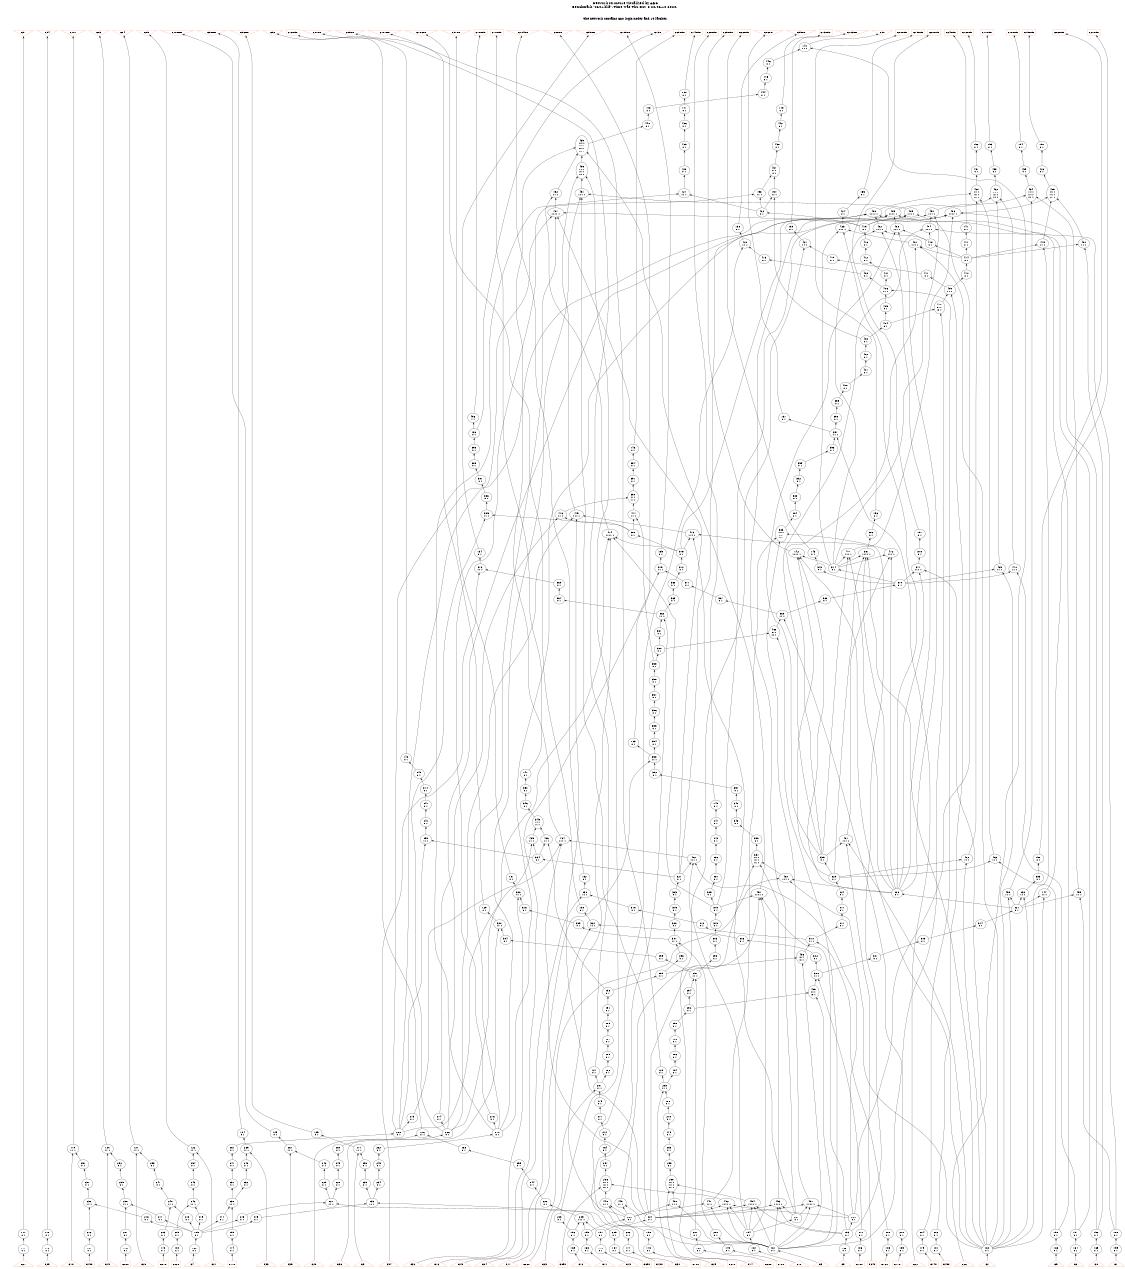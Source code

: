# Network structure generated by ABC

digraph network {
size = "7.5,10";
center = true;
edge [dir = back];

{
  node [shape = plaintext];
  edge [style = invis];
  LevelTitle1 [label=""];
  LevelTitle2 [label=""];
  Level75 [label = ""];
  Level74 [label = ""];
  Level73 [label = ""];
  Level72 [label = ""];
  Level71 [label = ""];
  Level70 [label = ""];
  Level69 [label = ""];
  Level68 [label = ""];
  Level67 [label = ""];
  Level66 [label = ""];
  Level65 [label = ""];
  Level64 [label = ""];
  Level63 [label = ""];
  Level62 [label = ""];
  Level61 [label = ""];
  Level60 [label = ""];
  Level59 [label = ""];
  Level58 [label = ""];
  Level57 [label = ""];
  Level56 [label = ""];
  Level55 [label = ""];
  Level54 [label = ""];
  Level53 [label = ""];
  Level52 [label = ""];
  Level51 [label = ""];
  Level50 [label = ""];
  Level49 [label = ""];
  Level48 [label = ""];
  Level47 [label = ""];
  Level46 [label = ""];
  Level45 [label = ""];
  Level44 [label = ""];
  Level43 [label = ""];
  Level42 [label = ""];
  Level41 [label = ""];
  Level40 [label = ""];
  Level39 [label = ""];
  Level38 [label = ""];
  Level37 [label = ""];
  Level36 [label = ""];
  Level35 [label = ""];
  Level34 [label = ""];
  Level33 [label = ""];
  Level32 [label = ""];
  Level31 [label = ""];
  Level30 [label = ""];
  Level29 [label = ""];
  Level28 [label = ""];
  Level27 [label = ""];
  Level26 [label = ""];
  Level25 [label = ""];
  Level24 [label = ""];
  Level23 [label = ""];
  Level22 [label = ""];
  Level21 [label = ""];
  Level20 [label = ""];
  Level19 [label = ""];
  Level18 [label = ""];
  Level17 [label = ""];
  Level16 [label = ""];
  Level15 [label = ""];
  Level14 [label = ""];
  Level13 [label = ""];
  Level12 [label = ""];
  Level11 [label = ""];
  Level10 [label = ""];
  Level9 [label = ""];
  Level8 [label = ""];
  Level7 [label = ""];
  Level6 [label = ""];
  Level5 [label = ""];
  Level4 [label = ""];
  Level3 [label = ""];
  Level2 [label = ""];
  Level1 [label = ""];
  Level0 [label = ""];
  LevelTitle1 ->  LevelTitle2 ->  Level75 ->  Level74 ->  Level73 ->  Level72 ->  Level71 ->  Level70 ->  Level69 ->  Level68 ->  Level67 ->  Level66 ->  Level65 ->  Level64 ->  Level63 ->  Level62 ->  Level61 ->  Level60 ->  Level59 ->  Level58 ->  Level57 ->  Level56 ->  Level55 ->  Level54 ->  Level53 ->  Level52 ->  Level51 ->  Level50 ->  Level49 ->  Level48 ->  Level47 ->  Level46 ->  Level45 ->  Level44 ->  Level43 ->  Level42 ->  Level41 ->  Level40 ->  Level39 ->  Level38 ->  Level37 ->  Level36 ->  Level35 ->  Level34 ->  Level33 ->  Level32 ->  Level31 ->  Level30 ->  Level29 ->  Level28 ->  Level27 ->  Level26 ->  Level25 ->  Level24 ->  Level23 ->  Level22 ->  Level21 ->  Level20 ->  Level19 ->  Level18 ->  Level17 ->  Level16 ->  Level15 ->  Level14 ->  Level13 ->  Level12 ->  Level11 ->  Level10 ->  Level9 ->  Level8 ->  Level7 ->  Level6 ->  Level5 ->  Level4 ->  Level3 ->  Level2 ->  Level1 ->  Level0;
}

{
  rank = same;
  LevelTitle1;
  title1 [shape=plaintext,
          fontsize=20,
          fontname = "Times-Roman",
          label="Network structure visualized by ABC\nBenchmark \"s641.blif\". Time was Thu Oct  8 20:46:10 2020. "
         ];
}

{
  rank = same;
  LevelTitle2;
  title2 [shape=plaintext,
          fontsize=18,
          fontname = "Times-Roman",
          label="The network contains 380 logic nodes and 19 latches.\n"
         ];
}

{
  rank = same;
  Level75;
  Node36 [label = "G91", shape = invtriangle, color = coral, fillcolor = coral];
  Node37 [label = "G94", shape = invtriangle, color = coral, fillcolor = coral];
  Node38 [label = "G107", shape = invtriangle, color = coral, fillcolor = coral];
  Node39 [label = "G83", shape = invtriangle, color = coral, fillcolor = coral];
  Node40 [label = "G84", shape = invtriangle, color = coral, fillcolor = coral];
  Node41 [label = "G85", shape = invtriangle, color = coral, fillcolor = coral];
  Node42 [label = "G100BF", shape = invtriangle, color = coral, fillcolor = coral];
  Node43 [label = "G98BF", shape = invtriangle, color = coral, fillcolor = coral];
  Node44 [label = "G96BF", shape = invtriangle, color = coral, fillcolor = coral];
  Node45 [label = "G92", shape = invtriangle, color = coral, fillcolor = coral];
  Node46 [label = "G87BF", shape = invtriangle, color = coral, fillcolor = coral];
  Node47 [label = "G89BF", shape = invtriangle, color = coral, fillcolor = coral];
  Node48 [label = "G101BF", shape = invtriangle, color = coral, fillcolor = coral];
  Node49 [label = "G106BF", shape = invtriangle, color = coral, fillcolor = coral];
  Node50 [label = "G97BF", shape = invtriangle, color = coral, fillcolor = coral];
  Node51 [label = "G104BF", shape = invtriangle, color = coral, fillcolor = coral];
  Node52 [label = "G88BF", shape = invtriangle, color = coral, fillcolor = coral];
  Node53 [label = "G99BF", shape = invtriangle, color = coral, fillcolor = coral];
  Node54 [label = "G105BF", shape = invtriangle, color = coral, fillcolor = coral];
  Node55 [label = "G138", shape = invtriangle, color = coral, fillcolor = coral];
  Node56 [label = "G86BF", shape = invtriangle, color = coral, fillcolor = coral];
  Node57 [label = "G95BF", shape = invtriangle, color = coral, fillcolor = coral];
  Node58 [label = "G103BF", shape = invtriangle, color = coral, fillcolor = coral];
  Node59 [label = "G90", shape = invtriangle, color = coral, fillcolor = coral];
  Node61 [label = "G64L_in", shape = box, color = coral, fillcolor = coral];
  Node64 [label = "G65L_in", shape = box, color = coral, fillcolor = coral];
  Node67 [label = "G66L_in", shape = box, color = coral, fillcolor = coral];
  Node70 [label = "G67L_in", shape = box, color = coral, fillcolor = coral];
  Node73 [label = "G68L_in", shape = box, color = coral, fillcolor = coral];
  Node76 [label = "G69L_in", shape = box, color = coral, fillcolor = coral];
  Node79 [label = "G70L_in", shape = box, color = coral, fillcolor = coral];
  Node82 [label = "G71L_in", shape = box, color = coral, fillcolor = coral];
  Node85 [label = "G72L_in", shape = box, color = coral, fillcolor = coral];
  Node88 [label = "G73L_in", shape = box, color = coral, fillcolor = coral];
  Node91 [label = "G74L_in", shape = box, color = coral, fillcolor = coral];
  Node94 [label = "G75L_in", shape = box, color = coral, fillcolor = coral];
  Node97 [label = "G76L_in", shape = box, color = coral, fillcolor = coral];
  Node100 [label = "G77L_in", shape = box, color = coral, fillcolor = coral];
  Node103 [label = "G78L_in", shape = box, color = coral, fillcolor = coral];
  Node106 [label = "G79L_in", shape = box, color = coral, fillcolor = coral];
  Node109 [label = "G80L_in", shape = box, color = coral, fillcolor = coral];
  Node112 [label = "G81L_in", shape = box, color = coral, fillcolor = coral];
  Node115 [label = "G82L_in", shape = box, color = coral, fillcolor = coral];
}

{
  rank = same;
  Level74;
  Node140 [label = "140\n11 1", shape = ellipse];
}

{
  rank = same;
  Level73;
  Node446 [label = "446\n0 1", shape = ellipse];
}

{
  rank = same;
  Level72;
  Node445 [label = "445\n0 1", shape = ellipse];
}

{
  rank = same;
  Level71;
  Node150 [label = "150\n0 1", shape = ellipse];
  Node444 [label = "444\n0 1", shape = ellipse];
}

{
  rank = same;
  Level70;
  Node149 [label = "149\n0 1", shape = ellipse];
  Node441 [label = "441\n0 1", shape = ellipse];
  Node443 [label = "443\n0 1", shape = ellipse];
}

{
  rank = same;
  Level69;
  Node436 [label = "436\n0 1", shape = ellipse];
  Node440 [label = "440\n0 1", shape = ellipse];
  Node442 [label = "442\n0 1", shape = ellipse];
}

{
  rank = same;
  Level68;
  Node151 [label = "151\n0 1", shape = ellipse];
  Node152 [label = "152\n0 1", shape = ellipse];
  Node153 [label = "153\n0 1", shape = ellipse];
  Node154 [label = "154\n0 1", shape = ellipse];
  Node429 [label = "429\n0 1", shape = ellipse];
  Node438 [label = "438\n0 1", shape = ellipse];
  Node439 [label = "439\n1--- 1\n-1-- 1\n--1- 1\n---1 1", shape = ellipse];
}

{
  rank = same;
  Level67;
  Node426 [label = "426\n0 1", shape = ellipse];
  Node428 [label = "428\n0 1", shape = ellipse];
  Node431 [label = "431\n0 1", shape = ellipse];
  Node433 [label = "433\n0 1", shape = ellipse];
  Node435 [label = "435\n0 1", shape = ellipse];
  Node437 [label = "437\n1- 1\n-1 1", shape = ellipse];
  Node495 [label = "495\n1-- 1\n-1- 1\n--1 1", shape = ellipse];
}

{
  rank = same;
  Level66;
  Node155 [label = "155\n0 1", shape = ellipse];
  Node425 [label = "425\n1-- 1\n-1- 1\n--1 1", shape = ellipse];
  Node427 [label = "427\n11 1", shape = ellipse];
  Node430 [label = "430\n1-- 1\n-1- 1\n--1 1", shape = ellipse];
  Node432 [label = "432\n1-- 1\n-1- 1\n--1 1", shape = ellipse];
  Node434 [label = "434\n1-- 1\n-1- 1\n--1 1", shape = ellipse];
  Node491 [label = "491\n111 1", shape = ellipse];
  Node492 [label = "492\n11 1", shape = ellipse];
  Node493 [label = "493\n11 1", shape = ellipse];
  Node494 [label = "494\n11 1", shape = ellipse];
}

{
  rank = same;
  Level65;
  Node422 [label = "422\n0 1", shape = ellipse];
  Node424 [label = "424\n0 1", shape = ellipse];
  Node485 [label = "485\n111 1", shape = ellipse];
  Node486 [label = "486\n1111 1", shape = ellipse];
  Node487 [label = "487\n1111 1", shape = ellipse];
  Node488 [label = "488\n1111 1", shape = ellipse];
  Node489 [label = "489\n1111 1", shape = ellipse];
  Node490 [label = "490\n111 1", shape = ellipse];
}

{
  rank = same;
  Level64;
  Node138 [label = "138\n0 1", shape = ellipse];
  Node139 [label = "139\n0 1", shape = ellipse];
  Node141 [label = "141\n0 1", shape = ellipse];
  Node419 [label = "419\n0 1", shape = ellipse];
  Node423 [label = "423\n111 1", shape = ellipse];
  Node482 [label = "482\n111 1", shape = ellipse];
  Node483 [label = "483\n111 1", shape = ellipse];
  Node484 [label = "484\n111 1", shape = ellipse];
}

{
  rank = same;
  Level63;
  Node416 [label = "416\n0 1", shape = ellipse];
  Node417 [label = "417\n0 1", shape = ellipse];
  Node418 [label = "418\n0 1", shape = ellipse];
  Node420 [label = "420\n11 1", shape = ellipse];
  Node421 [label = "421\n11 1", shape = ellipse];
  Node479 [label = "479\n11 1", shape = ellipse];
  Node480 [label = "480\n11 1", shape = ellipse];
  Node481 [label = "481\n111 1", shape = ellipse];
}

{
  rank = same;
  Level62;
  Node412 [label = "412\n0 1", shape = ellipse];
  Node413 [label = "413\n0 1", shape = ellipse];
  Node414 [label = "414\n0 1", shape = ellipse];
  Node415 [label = "415\n0 1", shape = ellipse];
}

{
  rank = same;
  Level61;
  Node407 [label = "407\n0 1", shape = ellipse];
  Node408 [label = "408\n0 1", shape = ellipse];
  Node410 [label = "410\n0 1", shape = ellipse];
  Node411 [label = "411\n0 1", shape = ellipse];
}

{
  rank = same;
  Level60;
  Node406 [label = "406\n11 1", shape = ellipse];
  Node409 [label = "409\n11 1", shape = ellipse];
}

{
  rank = same;
  Level59;
  Node405 [label = "405\n0 1", shape = ellipse];
  Node478 [label = "478\n0- 1\n-0 1", shape = ellipse];
}

{
  rank = same;
  Level58;
  Node404 [label = "404\n0 1", shape = ellipse];
}

{
  rank = same;
  Level57;
  Node403 [label = "403\n0 1", shape = ellipse];
}

{
  rank = same;
  Level56;
  Node402 [label = "402\n0 1", shape = ellipse];
}

{
  rank = same;
  Level55;
  Node401 [label = "401\n0 1", shape = ellipse];
}

{
  rank = same;
  Level54;
  Node400 [label = "400\n0 1", shape = ellipse];
}

{
  rank = same;
  Level53;
  Node399 [label = "399\n0 1", shape = ellipse];
}

{
  rank = same;
  Level52;
  Node137 [label = "137\n0 1", shape = ellipse];
  Node398 [label = "398\n0 1", shape = ellipse];
  Node496 [label = "496\n1 1", shape = ellipse];
}

{
  rank = same;
  Level51;
  Node136 [label = "136\n0 1", shape = ellipse];
  Node397 [label = "397\n11 1", shape = ellipse];
}

{
  rank = same;
  Level50;
  Node146 [label = "146\n0 1", shape = ellipse];
  Node393 [label = "393\n0 1", shape = ellipse];
  Node396 [label = "396\n0 1", shape = ellipse];
}

{
  rank = same;
  Level49;
  Node389 [label = "389\n0 1", shape = ellipse];
  Node394 [label = "394\n0 1", shape = ellipse];
  Node395 [label = "395\n0 1", shape = ellipse];
}

{
  rank = same;
  Level48;
  Node387 [label = "387\n0 1", shape = ellipse];
  Node391 [label = "391\n0 1", shape = ellipse];
  Node392 [label = "392\n0 1", shape = ellipse];
}

{
  rank = same;
  Level47;
  Node386 [label = "386\n0 1", shape = ellipse];
  Node388 [label = "388\n0 1", shape = ellipse];
  Node390 [label = "390\n1- 1\n-1 1", shape = ellipse];
}

{
  rank = same;
  Level46;
  Node156 [label = "156\n0 1", shape = ellipse];
  Node384 [label = "384\n0 1", shape = ellipse];
  Node385 [label = "385\n11 1", shape = ellipse];
  Node475 [label = "475\n111 1", shape = ellipse];
  Node476 [label = "476\n11 1", shape = ellipse];
  Node477 [label = "477\n11 1", shape = ellipse];
}

{
  rank = same;
  Level45;
  Node157 [label = "157\n0 1", shape = ellipse];
  Node380 [label = "380\n0 1", shape = ellipse];
  Node382 [label = "382\n0 1", shape = ellipse];
  Node383 [label = "383\n1-- 1\n-1- 1\n--1 1", shape = ellipse];
  Node473 [label = "473\n111 1", shape = ellipse];
  Node474 [label = "474\n1111 1", shape = ellipse];
}

{
  rank = same;
  Level44;
  Node134 [label = "134\n0 1", shape = ellipse];
  Node135 [label = "135\n0 1", shape = ellipse];
  Node142 [label = "142\n1111 1", shape = ellipse];
  Node143 [label = "143\n0 1", shape = ellipse];
  Node375 [label = "375\n0 1", shape = ellipse];
  Node378 [label = "378\n0 1", shape = ellipse];
  Node381 [label = "381\n1111 1", shape = ellipse];
  Node471 [label = "471\n111 1", shape = ellipse];
  Node472 [label = "472\n111 1", shape = ellipse];
}

{
  rank = same;
  Level43;
  Node372 [label = "372\n0 1", shape = ellipse];
  Node373 [label = "373\n0 1", shape = ellipse];
  Node374 [label = "374\n0 1", shape = ellipse];
  Node376 [label = "376\n11 1", shape = ellipse];
  Node377 [label = "377\n111 1", shape = ellipse];
  Node379 [label = "379\n11 1", shape = ellipse];
  Node469 [label = "469\n11 1", shape = ellipse];
  Node470 [label = "470\n11 1", shape = ellipse];
}

{
  rank = same;
  Level42;
  Node368 [label = "368\n0 1", shape = ellipse];
  Node369 [label = "369\n0 1", shape = ellipse];
  Node370 [label = "370\n0 1", shape = ellipse];
  Node371 [label = "371\n0 1", shape = ellipse];
}

{
  rank = same;
  Level41;
  Node363 [label = "363\n0 1", shape = ellipse];
  Node364 [label = "364\n0 1", shape = ellipse];
  Node366 [label = "366\n0 1", shape = ellipse];
  Node367 [label = "367\n0 1", shape = ellipse];
}

{
  rank = same;
  Level40;
  Node362 [label = "362\n11 1", shape = ellipse];
  Node365 [label = "365\n11 1", shape = ellipse];
}

{
  rank = same;
  Level39;
  Node361 [label = "361\n0 1", shape = ellipse];
  Node468 [label = "468\n0- 1\n-0 1", shape = ellipse];
}

{
  rank = same;
  Level38;
  Node360 [label = "360\n0 1", shape = ellipse];
}

{
  rank = same;
  Level37;
  Node359 [label = "359\n0 1", shape = ellipse];
}

{
  rank = same;
  Level36;
  Node358 [label = "358\n0 1", shape = ellipse];
}

{
  rank = same;
  Level35;
  Node357 [label = "357\n0 1", shape = ellipse];
}

{
  rank = same;
  Level34;
  Node356 [label = "356\n0 1", shape = ellipse];
}

{
  rank = same;
  Level33;
  Node355 [label = "355\n0 1", shape = ellipse];
}

{
  rank = same;
  Level32;
  Node133 [label = "133\n0 1", shape = ellipse];
  Node354 [label = "354\n0 1", shape = ellipse];
}

{
  rank = same;
  Level31;
  Node148 [label = "148\n0 1", shape = ellipse];
  Node353 [label = "353\n11 1", shape = ellipse];
}

{
  rank = same;
  Level30;
  Node147 [label = "147\n0 1", shape = ellipse];
  Node349 [label = "349\n0 1", shape = ellipse];
  Node352 [label = "352\n0 1", shape = ellipse];
}

{
  rank = same;
  Level29;
  Node344 [label = "344\n0 1", shape = ellipse];
  Node350 [label = "350\n0 1", shape = ellipse];
  Node351 [label = "351\n0 1", shape = ellipse];
}

{
  rank = same;
  Level28;
  Node145 [label = "145\n0 1", shape = ellipse];
  Node341 [label = "341\n0 1", shape = ellipse];
  Node346 [label = "346\n0 1", shape = ellipse];
  Node348 [label = "348\n0 1", shape = ellipse];
}

{
  rank = same;
  Level27;
  Node340 [label = "340\n0 1", shape = ellipse];
  Node343 [label = "343\n0 1", shape = ellipse];
  Node345 [label = "345\n1- 1\n-1 1", shape = ellipse];
  Node347 [label = "347\n0 1", shape = ellipse];
}

{
  rank = same;
  Level26;
  Node338 [label = "338\n0 1", shape = ellipse];
  Node339 [label = "339\n11 1", shape = ellipse];
  Node342 [label = "342\n0 1", shape = ellipse];
  Node464 [label = "464\n111 1", shape = ellipse];
  Node465 [label = "465\n11 1", shape = ellipse];
  Node466 [label = "466\n11 1", shape = ellipse];
  Node467 [label = "467\n111 1", shape = ellipse];
}

{
  rank = same;
  Level25;
  Node158 [label = "158\n0 1", shape = ellipse];
  Node334 [label = "334\n0 1", shape = ellipse];
  Node335 [label = "335\n0 1", shape = ellipse];
  Node336 [label = "336\n0 1", shape = ellipse];
  Node337 [label = "337\n1-- 1\n-1- 1\n--1 1", shape = ellipse];
  Node461 [label = "461\n111 1", shape = ellipse];
  Node462 [label = "462\n11 1", shape = ellipse];
  Node463 [label = "463\n11 1", shape = ellipse];
}

{
  rank = same;
  Level24;
  Node131 [label = "131\n0 1", shape = ellipse];
  Node132 [label = "132\n0 1", shape = ellipse];
  Node327 [label = "327\n0 1", shape = ellipse];
  Node329 [label = "329\n0 1", shape = ellipse];
  Node331 [label = "331\n0 1", shape = ellipse];
  Node333 [label = "333\n0 1", shape = ellipse];
  Node460 [label = "460\n111 1", shape = ellipse];
}

{
  rank = same;
  Level23;
  Node144 [label = "144\n11 1", shape = ellipse];
  Node323 [label = "323\n0 1", shape = ellipse];
  Node324 [label = "324\n0 1", shape = ellipse];
  Node325 [label = "325\n0 1", shape = ellipse];
  Node326 [label = "326\n0 1", shape = ellipse];
  Node328 [label = "328\n11 1", shape = ellipse];
  Node330 [label = "330\n11 1", shape = ellipse];
  Node332 [label = "332\n11 1", shape = ellipse];
  Node457 [label = "457\n1111 1", shape = ellipse];
  Node458 [label = "458\n11 1", shape = ellipse];
  Node459 [label = "459\n11 1", shape = ellipse];
}

{
  rank = same;
  Level22;
  Node129 [label = "129\n0 1", shape = ellipse];
  Node130 [label = "130\n0 1", shape = ellipse];
  Node315 [label = "315\n0 1", shape = ellipse];
  Node316 [label = "316\n0 1", shape = ellipse];
  Node317 [label = "317\n0 1", shape = ellipse];
  Node318 [label = "318\n0 1", shape = ellipse];
  Node319 [label = "319\n0 1", shape = ellipse];
  Node321 [label = "321\n0 1", shape = ellipse];
}

{
  rank = same;
  Level21;
  Node308 [label = "308\n0 1", shape = ellipse];
  Node309 [label = "309\n0 1", shape = ellipse];
  Node311 [label = "311\n0 1", shape = ellipse];
  Node312 [label = "312\n0 1", shape = ellipse];
  Node313 [label = "313\n0 1", shape = ellipse];
  Node314 [label = "314\n0 1", shape = ellipse];
  Node320 [label = "320\n11 1", shape = ellipse];
  Node322 [label = "322\n11 1", shape = ellipse];
}

{
  rank = same;
  Level20;
  Node303 [label = "303\n0 1", shape = ellipse];
  Node304 [label = "304\n0 1", shape = ellipse];
  Node305 [label = "305\n0 1", shape = ellipse];
  Node306 [label = "306\n0 1", shape = ellipse];
  Node307 [label = "307\n11 1", shape = ellipse];
  Node310 [label = "310\n11 1", shape = ellipse];
}

{
  rank = same;
  Level19;
  Node296 [label = "296\n0 1", shape = ellipse];
  Node298 [label = "298\n0 1", shape = ellipse];
  Node299 [label = "299\n0 1", shape = ellipse];
  Node301 [label = "301\n0 1", shape = ellipse];
  Node302 [label = "302\n0 1", shape = ellipse];
  Node456 [label = "456\n0- 1\n-0 1", shape = ellipse];
}

{
  rank = same;
  Level18;
  Node295 [label = "295\n0 1", shape = ellipse];
  Node297 [label = "297\n11 1", shape = ellipse];
  Node300 [label = "300\n11 1", shape = ellipse];
}

{
  rank = same;
  Level17;
  Node293 [label = "293\n0 1", shape = ellipse];
  Node294 [label = "294\n0 1", shape = ellipse];
  Node455 [label = "455\n0- 1\n-0 1", shape = ellipse];
}

{
  rank = same;
  Level16;
  Node291 [label = "291\n0 1", shape = ellipse];
  Node292 [label = "292\n0 1", shape = ellipse];
}

{
  rank = same;
  Level15;
  Node289 [label = "289\n0 1", shape = ellipse];
  Node290 [label = "290\n0 1", shape = ellipse];
}

{
  rank = same;
  Level14;
  Node287 [label = "287\n0 1", shape = ellipse];
  Node288 [label = "288\n0 1", shape = ellipse];
}

{
  rank = same;
  Level13;
  Node285 [label = "285\n0 1", shape = ellipse];
  Node286 [label = "286\n0 1", shape = ellipse];
}

{
  rank = same;
  Level12;
  Node127 [label = "127\n0 1", shape = ellipse];
  Node128 [label = "128\n0 1", shape = ellipse];
  Node282 [label = "282\n0 1", shape = ellipse];
  Node284 [label = "284\n0 1", shape = ellipse];
}

{
  rank = same;
  Level11;
  Node281 [label = "281\n11 1", shape = ellipse];
  Node283 [label = "283\n11 1", shape = ellipse];
}

{
  rank = same;
  Level10;
  Node279 [label = "279\n0 1", shape = ellipse];
  Node280 [label = "280\n0 1", shape = ellipse];
}

{
  rank = same;
  Level9;
  Node274 [label = "274\n0 1", shape = ellipse];
  Node275 [label = "275\n0 1", shape = ellipse];
  Node276 [label = "276\n0 1", shape = ellipse];
  Node277 [label = "277\n0 1", shape = ellipse];
  Node278 [label = "278\n0 1", shape = ellipse];
}

{
  rank = same;
  Level8;
  Node123 [label = "123\n0 1", shape = ellipse];
  Node124 [label = "124\n0 1", shape = ellipse];
  Node125 [label = "125\n0 1", shape = ellipse];
  Node126 [label = "126\n11 1", shape = ellipse];
  Node266 [label = "266\n0 1", shape = ellipse];
  Node268 [label = "268\n0 1", shape = ellipse];
  Node270 [label = "270\n0 1", shape = ellipse];
  Node272 [label = "272\n0 1", shape = ellipse];
  Node273 [label = "273\n0 1", shape = ellipse];
}

{
  rank = same;
  Level7;
  Node119 [label = "119\n11 1", shape = ellipse];
  Node120 [label = "120\n11 1", shape = ellipse];
  Node121 [label = "121\n11 1", shape = ellipse];
  Node122 [label = "122\n11 1", shape = ellipse];
  Node260 [label = "260\n0 1", shape = ellipse];
  Node261 [label = "261\n0 1", shape = ellipse];
  Node262 [label = "262\n0 1", shape = ellipse];
  Node263 [label = "263\n0 1", shape = ellipse];
  Node264 [label = "264\n0 1", shape = ellipse];
  Node265 [label = "265\n0 1", shape = ellipse];
  Node267 [label = "267\n11 1", shape = ellipse];
  Node269 [label = "269\n11 1", shape = ellipse];
  Node271 [label = "271\n11 1", shape = ellipse];
}

{
  rank = same;
  Level6;
  Node245 [label = "245\n0 1", shape = ellipse];
  Node246 [label = "246\n0 1", shape = ellipse];
  Node247 [label = "247\n0 1", shape = ellipse];
  Node248 [label = "248\n0 1", shape = ellipse];
  Node249 [label = "249\n0 1", shape = ellipse];
  Node250 [label = "250\n0 1", shape = ellipse];
  Node251 [label = "251\n0 1", shape = ellipse];
  Node252 [label = "252\n0 1", shape = ellipse];
  Node253 [label = "253\n0 1", shape = ellipse];
  Node254 [label = "254\n0 1", shape = ellipse];
  Node255 [label = "255\n0 1", shape = ellipse];
  Node257 [label = "257\n0 1", shape = ellipse];
  Node259 [label = "259\n0 1", shape = ellipse];
}

{
  rank = same;
  Level5;
  Node228 [label = "228\n0 1", shape = ellipse];
  Node229 [label = "229\n0 1", shape = ellipse];
  Node231 [label = "231\n0 1", shape = ellipse];
  Node232 [label = "232\n0 1", shape = ellipse];
  Node234 [label = "234\n0 1", shape = ellipse];
  Node235 [label = "235\n0 1", shape = ellipse];
  Node237 [label = "237\n0 1", shape = ellipse];
  Node239 [label = "239\n0 1", shape = ellipse];
  Node241 [label = "241\n0 1", shape = ellipse];
  Node243 [label = "243\n0 1", shape = ellipse];
  Node244 [label = "244\n0 1", shape = ellipse];
  Node256 [label = "256\n1-- 1\n-1- 1\n--1 1", shape = ellipse];
  Node258 [label = "258\n1-- 1\n-1- 1\n--1 1", shape = ellipse];
}

{
  rank = same;
  Level4;
  Node226 [label = "226\n0 1", shape = ellipse];
  Node227 [label = "227\n11 1", shape = ellipse];
  Node230 [label = "230\n11 1", shape = ellipse];
  Node233 [label = "233\n11 1", shape = ellipse];
  Node236 [label = "236\n11 1", shape = ellipse];
  Node238 [label = "238\n11 1", shape = ellipse];
  Node240 [label = "240\n11 1", shape = ellipse];
  Node242 [label = "242\n11 1", shape = ellipse];
  Node447 [label = "447\n11 1", shape = ellipse];
  Node448 [label = "448\n11 1", shape = ellipse];
  Node449 [label = "449\n11 1", shape = ellipse];
  Node450 [label = "450\n11 1", shape = ellipse];
  Node451 [label = "451\n1111 1", shape = ellipse];
  Node452 [label = "452\n1111 1", shape = ellipse];
  Node453 [label = "453\n1111 1", shape = ellipse];
  Node454 [label = "454\n1111 1", shape = ellipse];
}

{
  rank = same;
  Level3;
  Node213 [label = "213\n0 1", shape = ellipse];
  Node214 [label = "214\n0 1", shape = ellipse];
  Node215 [label = "215\n0 1", shape = ellipse];
  Node216 [label = "216\n0 1", shape = ellipse];
  Node217 [label = "217\n0 1", shape = ellipse];
  Node218 [label = "218\n0 1", shape = ellipse];
  Node219 [label = "219\n0 1", shape = ellipse];
  Node220 [label = "220\n0 1", shape = ellipse];
  Node221 [label = "221\n0 1", shape = ellipse];
  Node222 [label = "222\n0 1", shape = ellipse];
  Node223 [label = "223\n0 1", shape = ellipse];
  Node224 [label = "224\n0 1", shape = ellipse];
  Node225 [label = "225\n111 1", shape = ellipse];
}

{
  rank = same;
  Level2;
  Node117 [label = "117\n0 1", shape = ellipse];
  Node118 [label = "118\n0 1", shape = ellipse];
  Node188 [label = "188\n0 1", shape = ellipse];
  Node189 [label = "189\n0 1", shape = ellipse];
  Node190 [label = "190\n0 1", shape = ellipse];
  Node191 [label = "191\n0 1", shape = ellipse];
  Node192 [label = "192\n0 1", shape = ellipse];
  Node193 [label = "193\n0 1", shape = ellipse];
  Node194 [label = "194\n0 1", shape = ellipse];
  Node195 [label = "195\n0 1", shape = ellipse];
  Node196 [label = "196\n0 1", shape = ellipse];
  Node197 [label = "197\n0 1", shape = ellipse];
  Node198 [label = "198\n0 1", shape = ellipse];
  Node199 [label = "199\n0 1", shape = ellipse];
  Node200 [label = "200\n0 1", shape = ellipse];
  Node201 [label = "201\n0 1", shape = ellipse];
  Node202 [label = "202\n0 1", shape = ellipse];
  Node203 [label = "203\n0 1", shape = ellipse];
  Node204 [label = "204\n0 1", shape = ellipse];
  Node205 [label = "205\n0 1", shape = ellipse];
  Node206 [label = "206\n0 1", shape = ellipse];
  Node207 [label = "207\n0 1", shape = ellipse];
  Node208 [label = "208\n0 1", shape = ellipse];
  Node209 [label = "209\n0 1", shape = ellipse];
  Node210 [label = "210\n0 1", shape = ellipse];
  Node211 [label = "211\n0 1", shape = ellipse];
  Node212 [label = "212\n0 1", shape = ellipse];
}

{
  rank = same;
  Level1;
  Node159 [label = "159\n0 1", shape = ellipse];
  Node160 [label = "160\n0 1", shape = ellipse];
  Node161 [label = "161\n0 1", shape = ellipse];
  Node162 [label = "162\n0 1", shape = ellipse];
  Node163 [label = "163\n0 1", shape = ellipse];
  Node164 [label = "164\n0 1", shape = ellipse];
  Node165 [label = "165\n0 1", shape = ellipse];
  Node166 [label = "166\n0 1", shape = ellipse];
  Node167 [label = "167\n0 1", shape = ellipse];
  Node168 [label = "168\n0 1", shape = ellipse];
  Node169 [label = "169\n0 1", shape = ellipse];
  Node170 [label = "170\n0 1", shape = ellipse];
  Node171 [label = "171\n0 1", shape = ellipse];
  Node172 [label = "172\n0 1", shape = ellipse];
  Node173 [label = "173\n0 1", shape = ellipse];
  Node174 [label = "174\n0 1", shape = ellipse];
  Node175 [label = "175\n0 1", shape = ellipse];
  Node176 [label = "176\n0 1", shape = ellipse];
  Node177 [label = "177\n0 1", shape = ellipse];
  Node178 [label = "178\n0 1", shape = ellipse];
  Node179 [label = "179\n0 1", shape = ellipse];
  Node180 [label = "180\n0 1", shape = ellipse];
  Node181 [label = "181\n0 1", shape = ellipse];
  Node182 [label = "182\n0 1", shape = ellipse];
  Node183 [label = "183\n0 1", shape = ellipse];
  Node184 [label = "184\n0 1", shape = ellipse];
  Node185 [label = "185\n0 1", shape = ellipse];
  Node186 [label = "186\n0 1", shape = ellipse];
  Node187 [label = "187\n0 1", shape = ellipse];
}

{
  rank = same;
  Level0;
  Node1 [label = "G1", shape = triangle, color = coral, fillcolor = coral];
  Node2 [label = "G2", shape = triangle, color = coral, fillcolor = coral];
  Node3 [label = "G3", shape = triangle, color = coral, fillcolor = coral];
  Node4 [label = "G4", shape = triangle, color = coral, fillcolor = coral];
  Node5 [label = "G5", shape = triangle, color = coral, fillcolor = coral];
  Node6 [label = "G6", shape = triangle, color = coral, fillcolor = coral];
  Node7 [label = "G8", shape = triangle, color = coral, fillcolor = coral];
  Node8 [label = "G9", shape = triangle, color = coral, fillcolor = coral];
  Node9 [label = "G10", shape = triangle, color = coral, fillcolor = coral];
  Node10 [label = "G11", shape = triangle, color = coral, fillcolor = coral];
  Node11 [label = "G12", shape = triangle, color = coral, fillcolor = coral];
  Node12 [label = "G13", shape = triangle, color = coral, fillcolor = coral];
  Node13 [label = "G14", shape = triangle, color = coral, fillcolor = coral];
  Node14 [label = "G15", shape = triangle, color = coral, fillcolor = coral];
  Node15 [label = "G16", shape = triangle, color = coral, fillcolor = coral];
  Node16 [label = "G17", shape = triangle, color = coral, fillcolor = coral];
  Node17 [label = "G18", shape = triangle, color = coral, fillcolor = coral];
  Node18 [label = "G19", shape = triangle, color = coral, fillcolor = coral];
  Node19 [label = "G20", shape = triangle, color = coral, fillcolor = coral];
  Node20 [label = "G21", shape = triangle, color = coral, fillcolor = coral];
  Node21 [label = "G22", shape = triangle, color = coral, fillcolor = coral];
  Node22 [label = "G23", shape = triangle, color = coral, fillcolor = coral];
  Node23 [label = "G24", shape = triangle, color = coral, fillcolor = coral];
  Node24 [label = "G25", shape = triangle, color = coral, fillcolor = coral];
  Node25 [label = "G26", shape = triangle, color = coral, fillcolor = coral];
  Node26 [label = "G27", shape = triangle, color = coral, fillcolor = coral];
  Node27 [label = "G28", shape = triangle, color = coral, fillcolor = coral];
  Node28 [label = "G29", shape = triangle, color = coral, fillcolor = coral];
  Node29 [label = "G30", shape = triangle, color = coral, fillcolor = coral];
  Node30 [label = "G31", shape = triangle, color = coral, fillcolor = coral];
  Node31 [label = "G32", shape = triangle, color = coral, fillcolor = coral];
  Node32 [label = "G33", shape = triangle, color = coral, fillcolor = coral];
  Node33 [label = "G34", shape = triangle, color = coral, fillcolor = coral];
  Node34 [label = "G35", shape = triangle, color = coral, fillcolor = coral];
  Node35 [label = "G36", shape = triangle, color = coral, fillcolor = coral];
  Node62 [label = "G64L", shape = box, color = coral, fillcolor = coral];
  Node65 [label = "G65L", shape = box, color = coral, fillcolor = coral];
  Node68 [label = "G66L", shape = box, color = coral, fillcolor = coral];
  Node71 [label = "G67L", shape = box, color = coral, fillcolor = coral];
  Node74 [label = "G68L", shape = box, color = coral, fillcolor = coral];
  Node77 [label = "G69L", shape = box, color = coral, fillcolor = coral];
  Node80 [label = "G70L", shape = box, color = coral, fillcolor = coral];
  Node83 [label = "G71L", shape = box, color = coral, fillcolor = coral];
  Node86 [label = "G72L", shape = box, color = coral, fillcolor = coral];
  Node89 [label = "G73L", shape = box, color = coral, fillcolor = coral];
  Node92 [label = "G74L", shape = box, color = coral, fillcolor = coral];
  Node95 [label = "G75L", shape = box, color = coral, fillcolor = coral];
  Node98 [label = "G76L", shape = box, color = coral, fillcolor = coral];
  Node101 [label = "G77L", shape = box, color = coral, fillcolor = coral];
  Node104 [label = "G78L", shape = box, color = coral, fillcolor = coral];
  Node107 [label = "G79L", shape = box, color = coral, fillcolor = coral];
  Node110 [label = "G80L", shape = box, color = coral, fillcolor = coral];
  Node113 [label = "G81L", shape = box, color = coral, fillcolor = coral];
  Node116 [label = "G82L", shape = box, color = coral, fillcolor = coral];
}

title1 -> title2 [style = invis];
title2 -> Node36 [style = invis];
title2 -> Node37 [style = invis];
title2 -> Node38 [style = invis];
title2 -> Node39 [style = invis];
title2 -> Node40 [style = invis];
title2 -> Node41 [style = invis];
title2 -> Node42 [style = invis];
title2 -> Node43 [style = invis];
title2 -> Node44 [style = invis];
title2 -> Node45 [style = invis];
title2 -> Node46 [style = invis];
title2 -> Node47 [style = invis];
title2 -> Node48 [style = invis];
title2 -> Node49 [style = invis];
title2 -> Node50 [style = invis];
title2 -> Node51 [style = invis];
title2 -> Node52 [style = invis];
title2 -> Node53 [style = invis];
title2 -> Node54 [style = invis];
title2 -> Node55 [style = invis];
title2 -> Node56 [style = invis];
title2 -> Node57 [style = invis];
title2 -> Node58 [style = invis];
title2 -> Node59 [style = invis];
title2 -> Node61 [style = invis];
title2 -> Node64 [style = invis];
title2 -> Node67 [style = invis];
title2 -> Node70 [style = invis];
title2 -> Node73 [style = invis];
title2 -> Node76 [style = invis];
title2 -> Node79 [style = invis];
title2 -> Node82 [style = invis];
title2 -> Node85 [style = invis];
title2 -> Node88 [style = invis];
title2 -> Node91 [style = invis];
title2 -> Node94 [style = invis];
title2 -> Node97 [style = invis];
title2 -> Node100 [style = invis];
title2 -> Node103 [style = invis];
title2 -> Node106 [style = invis];
title2 -> Node109 [style = invis];
title2 -> Node112 [style = invis];
title2 -> Node115 [style = invis];
Node36 -> Node37 [style = invis];
Node37 -> Node38 [style = invis];
Node38 -> Node39 [style = invis];
Node39 -> Node40 [style = invis];
Node40 -> Node41 [style = invis];
Node41 -> Node42 [style = invis];
Node42 -> Node43 [style = invis];
Node43 -> Node44 [style = invis];
Node44 -> Node45 [style = invis];
Node45 -> Node46 [style = invis];
Node46 -> Node47 [style = invis];
Node47 -> Node48 [style = invis];
Node48 -> Node49 [style = invis];
Node49 -> Node50 [style = invis];
Node50 -> Node51 [style = invis];
Node51 -> Node52 [style = invis];
Node52 -> Node53 [style = invis];
Node53 -> Node54 [style = invis];
Node54 -> Node55 [style = invis];
Node55 -> Node56 [style = invis];
Node56 -> Node57 [style = invis];
Node57 -> Node58 [style = invis];
Node58 -> Node59 [style = invis];
Node36 -> Node117 [style = solid];
Node37 -> Node118 [style = solid];
Node38 -> Node119 [style = solid];
Node39 -> Node120 [style = solid];
Node40 -> Node121 [style = solid];
Node41 -> Node122 [style = solid];
Node42 -> Node123 [style = solid];
Node43 -> Node124 [style = solid];
Node44 -> Node125 [style = solid];
Node45 -> Node126 [style = solid];
Node46 -> Node127 [style = solid];
Node47 -> Node128 [style = solid];
Node48 -> Node129 [style = solid];
Node49 -> Node130 [style = solid];
Node50 -> Node131 [style = solid];
Node51 -> Node132 [style = solid];
Node52 -> Node133 [style = solid];
Node53 -> Node134 [style = solid];
Node54 -> Node135 [style = solid];
Node55 -> Node136 [style = solid];
Node56 -> Node137 [style = solid];
Node57 -> Node138 [style = solid];
Node58 -> Node139 [style = solid];
Node59 -> Node140 [style = solid];
Node61 -> Node141 [style = solid];
Node64 -> Node142 [style = solid];
Node67 -> Node143 [style = solid];
Node70 -> Node144 [style = solid];
Node73 -> Node145 [style = solid];
Node76 -> Node146 [style = solid];
Node79 -> Node496 [style = solid];
Node82 -> Node147 [style = solid];
Node85 -> Node148 [style = solid];
Node88 -> Node149 [style = solid];
Node91 -> Node150 [style = solid];
Node94 -> Node151 [style = solid];
Node97 -> Node152 [style = solid];
Node100 -> Node153 [style = solid];
Node103 -> Node154 [style = solid];
Node106 -> Node155 [style = solid];
Node109 -> Node156 [style = solid];
Node112 -> Node157 [style = solid];
Node115 -> Node158 [style = solid];
Node117 -> Node171 [style = solid];
Node118 -> Node172 [style = solid];
Node119 -> Node251 [style = solid];
Node119 -> Node17 [style = solid];
Node120 -> Node252 [style = solid];
Node120 -> Node18 [style = solid];
Node121 -> Node253 [style = solid];
Node121 -> Node19 [style = solid];
Node122 -> Node254 [style = solid];
Node122 -> Node20 [style = solid];
Node123 -> Node267 [style = solid];
Node124 -> Node269 [style = solid];
Node125 -> Node271 [style = solid];
Node126 -> Node263 [style = solid];
Node126 -> Node27 [style = solid];
Node127 -> Node281 [style = solid];
Node128 -> Node283 [style = solid];
Node129 -> Node320 [style = solid];
Node130 -> Node322 [style = solid];
Node131 -> Node328 [style = solid];
Node132 -> Node330 [style = solid];
Node133 -> Node353 [style = solid];
Node134 -> Node376 [style = solid];
Node135 -> Node379 [style = solid];
Node136 -> Node393 [style = solid];
Node137 -> Node397 [style = solid];
Node138 -> Node420 [style = solid];
Node139 -> Node421 [style = solid];
Node140 -> Node446 [style = solid];
Node140 -> Node25 [style = solid];
Node141 -> Node417 [style = solid];
Node142 -> Node160 [style = solid];
Node142 -> Node329 [style = solid];
Node142 -> Node374 [style = solid];
Node142 -> Node326 [style = solid];
Node143 -> Node373 [style = solid];
Node144 -> Node160 [style = solid];
Node144 -> Node321 [style = solid];
Node145 -> Node347 [style = solid];
Node146 -> Node394 [style = solid];
Node147 -> Node350 [style = solid];
Node148 -> Node349 [style = solid];
Node149 -> Node442 [style = solid];
Node150 -> Node441 [style = solid];
Node151 -> Node426 [style = solid];
Node152 -> Node431 [style = solid];
Node153 -> Node433 [style = solid];
Node154 -> Node435 [style = solid];
Node155 -> Node424 [style = solid];
Node156 -> Node382 [style = solid];
Node157 -> Node378 [style = solid];
Node158 -> Node333 [style = solid];
Node159 -> Node1 [style = solid];
Node160 -> Node2 [style = solid];
Node161 -> Node3 [style = solid];
Node162 -> Node4 [style = solid];
Node163 -> Node5 [style = solid];
Node164 -> Node6 [style = solid];
Node165 -> Node7 [style = solid];
Node166 -> Node8 [style = solid];
Node167 -> Node9 [style = solid];
Node168 -> Node10 [style = solid];
Node169 -> Node11 [style = solid];
Node170 -> Node12 [style = solid];
Node171 -> Node26 [style = solid];
Node172 -> Node28 [style = solid];
Node173 -> Node80 [style = solid];
Node174 -> Node83 [style = solid];
Node175 -> Node86 [style = solid];
Node176 -> Node110 [style = solid];
Node177 -> Node89 [style = solid];
Node178 -> Node113 [style = solid];
Node179 -> Node92 [style = solid];
Node180 -> Node116 [style = solid];
Node181 -> Node95 [style = solid];
Node182 -> Node74 [style = solid];
Node183 -> Node98 [style = solid];
Node184 -> Node77 [style = solid];
Node185 -> Node101 [style = solid];
Node186 -> Node104 [style = solid];
Node187 -> Node107 [style = solid];
Node188 -> Node159 [style = solid];
Node189 -> Node162 [style = solid];
Node190 -> Node163 [style = solid];
Node191 -> Node164 [style = solid];
Node192 -> Node165 [style = solid];
Node193 -> Node166 [style = solid];
Node194 -> Node167 [style = solid];
Node195 -> Node168 [style = solid];
Node196 -> Node169 [style = solid];
Node197 -> Node170 [style = solid];
Node198 -> Node173 [style = solid];
Node199 -> Node174 [style = solid];
Node200 -> Node175 [style = solid];
Node201 -> Node176 [style = solid];
Node202 -> Node177 [style = solid];
Node203 -> Node178 [style = solid];
Node204 -> Node179 [style = solid];
Node205 -> Node180 [style = solid];
Node206 -> Node181 [style = solid];
Node207 -> Node182 [style = solid];
Node208 -> Node183 [style = solid];
Node209 -> Node184 [style = solid];
Node210 -> Node185 [style = solid];
Node211 -> Node186 [style = solid];
Node212 -> Node187 [style = solid];
Node213 -> Node189 [style = solid];
Node214 -> Node189 [style = solid];
Node215 -> Node189 [style = solid];
Node216 -> Node189 [style = solid];
Node217 -> Node189 [style = solid];
Node218 -> Node189 [style = solid];
Node219 -> Node189 [style = solid];
Node220 -> Node193 [style = solid];
Node221 -> Node194 [style = solid];
Node222 -> Node195 [style = solid];
Node223 -> Node196 [style = solid];
Node224 -> Node197 [style = solid];
Node225 -> Node195 [style = solid];
Node225 -> Node196 [style = solid];
Node225 -> Node197 [style = solid];
Node226 -> Node225 [style = solid];
Node227 -> Node213 [style = solid];
Node227 -> Node209 [style = solid];
Node228 -> Node227 [style = solid];
Node229 -> Node227 [style = solid];
Node230 -> Node214 [style = solid];
Node230 -> Node199 [style = solid];
Node231 -> Node230 [style = solid];
Node232 -> Node230 [style = solid];
Node233 -> Node215 [style = solid];
Node233 -> Node202 [style = solid];
Node234 -> Node233 [style = solid];
Node235 -> Node233 [style = solid];
Node236 -> Node216 [style = solid];
Node236 -> Node212 [style = solid];
Node237 -> Node236 [style = solid];
Node238 -> Node217 [style = solid];
Node238 -> Node201 [style = solid];
Node239 -> Node238 [style = solid];
Node240 -> Node218 [style = solid];
Node240 -> Node203 [style = solid];
Node241 -> Node240 [style = solid];
Node242 -> Node219 [style = solid];
Node242 -> Node205 [style = solid];
Node243 -> Node242 [style = solid];
Node244 -> Node226 [style = solid];
Node245 -> Node228 [style = solid];
Node246 -> Node229 [style = solid];
Node247 -> Node231 [style = solid];
Node248 -> Node232 [style = solid];
Node249 -> Node234 [style = solid];
Node250 -> Node235 [style = solid];
Node251 -> Node237 [style = solid];
Node252 -> Node239 [style = solid];
Node253 -> Node241 [style = solid];
Node254 -> Node243 [style = solid];
Node255 -> Node244 [style = solid];
Node256 -> Node448 [style = solid];
Node256 -> Node452 [style = solid];
Node256 -> Node65 [style = solid];
Node257 -> Node256 [style = solid];
Node258 -> Node450 [style = solid];
Node258 -> Node71 [style = solid];
Node258 -> Node454 [style = solid];
Node259 -> Node258 [style = solid];
Node260 -> Node245 [style = solid];
Node261 -> Node247 [style = solid];
Node262 -> Node249 [style = solid];
Node263 -> Node255 [style = solid];
Node264 -> Node257 [style = solid];
Node265 -> Node259 [style = solid];
Node266 -> Node260 [style = solid];
Node267 -> Node246 [style = solid];
Node267 -> Node34 [style = solid];
Node268 -> Node261 [style = solid];
Node269 -> Node248 [style = solid];
Node269 -> Node32 [style = solid];
Node270 -> Node262 [style = solid];
Node271 -> Node250 [style = solid];
Node271 -> Node30 [style = solid];
Node272 -> Node264 [style = solid];
Node273 -> Node265 [style = solid];
Node274 -> Node266 [style = solid];
Node275 -> Node268 [style = solid];
Node276 -> Node270 [style = solid];
Node277 -> Node272 [style = solid];
Node278 -> Node273 [style = solid];
Node279 -> Node277 [style = solid];
Node280 -> Node278 [style = solid];
Node281 -> Node279 [style = solid];
Node281 -> Node22 [style = solid];
Node282 -> Node281 [style = solid];
Node283 -> Node280 [style = solid];
Node283 -> Node24 [style = solid];
Node284 -> Node283 [style = solid];
Node285 -> Node282 [style = solid];
Node286 -> Node284 [style = solid];
Node287 -> Node285 [style = solid];
Node288 -> Node286 [style = solid];
Node289 -> Node287 [style = solid];
Node290 -> Node288 [style = solid];
Node291 -> Node289 [style = solid];
Node292 -> Node290 [style = solid];
Node293 -> Node291 [style = solid];
Node294 -> Node292 [style = solid];
Node295 -> Node293 [style = solid];
Node296 -> Node295 [style = solid];
Node297 -> Node294 [style = solid];
Node297 -> Node207 [style = solid];
Node298 -> Node297 [style = solid];
Node299 -> Node297 [style = solid];
Node300 -> Node455 [style = solid];
Node300 -> Node211 [style = solid];
Node301 -> Node300 [style = solid];
Node302 -> Node300 [style = solid];
Node303 -> Node298 [style = solid];
Node304 -> Node299 [style = solid];
Node305 -> Node301 [style = solid];
Node306 -> Node302 [style = solid];
Node307 -> Node296 [style = solid];
Node307 -> Node200 [style = solid];
Node308 -> Node307 [style = solid];
Node309 -> Node307 [style = solid];
Node310 -> Node456 [style = solid];
Node310 -> Node208 [style = solid];
Node311 -> Node310 [style = solid];
Node312 -> Node310 [style = solid];
Node313 -> Node303 [style = solid];
Node314 -> Node305 [style = solid];
Node315 -> Node308 [style = solid];
Node316 -> Node309 [style = solid];
Node317 -> Node311 [style = solid];
Node318 -> Node312 [style = solid];
Node319 -> Node313 [style = solid];
Node320 -> Node304 [style = solid];
Node320 -> Node35 [style = solid];
Node321 -> Node314 [style = solid];
Node322 -> Node306 [style = solid];
Node322 -> Node16 [style = solid];
Node323 -> Node315 [style = solid];
Node324 -> Node317 [style = solid];
Node325 -> Node319 [style = solid];
Node326 -> Node321 [style = solid];
Node327 -> Node323 [style = solid];
Node328 -> Node316 [style = solid];
Node328 -> Node31 [style = solid];
Node329 -> Node324 [style = solid];
Node330 -> Node318 [style = solid];
Node330 -> Node14 [style = solid];
Node331 -> Node325 [style = solid];
Node332 -> Node160 [style = solid];
Node332 -> Node321 [style = solid];
Node333 -> Node332 [style = solid];
Node334 -> Node327 [style = solid];
Node335 -> Node329 [style = solid];
Node336 -> Node331 [style = solid];
Node337 -> Node449 [style = solid];
Node337 -> Node460 [style = solid];
Node337 -> Node453 [style = solid];
Node338 -> Node337 [style = solid];
Node339 -> Node334 [style = solid];
Node339 -> Node268 [style = solid];
Node340 -> Node339 [style = solid];
Node341 -> Node340 [style = solid];
Node342 -> Node336 [style = solid];
Node343 -> Node338 [style = solid];
Node344 -> Node341 [style = solid];
Node345 -> Node465 [style = solid];
Node345 -> Node466 [style = solid];
Node346 -> Node345 [style = solid];
Node347 -> Node342 [style = solid];
Node348 -> Node343 [style = solid];
Node349 -> Node344 [style = solid];
Node350 -> Node346 [style = solid];
Node351 -> Node348 [style = solid];
Node352 -> Node351 [style = solid];
Node353 -> Node352 [style = solid];
Node353 -> Node23 [style = solid];
Node354 -> Node353 [style = solid];
Node355 -> Node354 [style = solid];
Node356 -> Node355 [style = solid];
Node357 -> Node356 [style = solid];
Node358 -> Node357 [style = solid];
Node359 -> Node358 [style = solid];
Node360 -> Node359 [style = solid];
Node361 -> Node360 [style = solid];
Node362 -> Node361 [style = solid];
Node362 -> Node198 [style = solid];
Node363 -> Node362 [style = solid];
Node364 -> Node362 [style = solid];
Node365 -> Node468 [style = solid];
Node365 -> Node210 [style = solid];
Node366 -> Node365 [style = solid];
Node367 -> Node365 [style = solid];
Node368 -> Node363 [style = solid];
Node369 -> Node364 [style = solid];
Node370 -> Node366 [style = solid];
Node371 -> Node367 [style = solid];
Node372 -> Node368 [style = solid];
Node373 -> Node370 [style = solid];
Node374 -> Node370 [style = solid];
Node375 -> Node372 [style = solid];
Node376 -> Node369 [style = solid];
Node376 -> Node33 [style = solid];
Node377 -> Node160 [style = solid];
Node377 -> Node370 [style = solid];
Node377 -> Node326 [style = solid];
Node378 -> Node377 [style = solid];
Node379 -> Node371 [style = solid];
Node379 -> Node15 [style = solid];
Node380 -> Node375 [style = solid];
Node381 -> Node160 [style = solid];
Node381 -> Node329 [style = solid];
Node381 -> Node374 [style = solid];
Node381 -> Node326 [style = solid];
Node382 -> Node381 [style = solid];
Node383 -> Node447 [style = solid];
Node383 -> Node451 [style = solid];
Node383 -> Node472 [style = solid];
Node384 -> Node383 [style = solid];
Node385 -> Node380 [style = solid];
Node385 -> Node266 [style = solid];
Node386 -> Node385 [style = solid];
Node387 -> Node386 [style = solid];
Node388 -> Node384 [style = solid];
Node389 -> Node387 [style = solid];
Node390 -> Node476 [style = solid];
Node390 -> Node477 [style = solid];
Node391 -> Node390 [style = solid];
Node392 -> Node388 [style = solid];
Node393 -> Node389 [style = solid];
Node394 -> Node391 [style = solid];
Node395 -> Node392 [style = solid];
Node396 -> Node395 [style = solid];
Node397 -> Node396 [style = solid];
Node397 -> Node21 [style = solid];
Node398 -> Node397 [style = solid];
Node399 -> Node398 [style = solid];
Node400 -> Node399 [style = solid];
Node401 -> Node400 [style = solid];
Node402 -> Node401 [style = solid];
Node403 -> Node402 [style = solid];
Node404 -> Node403 [style = solid];
Node405 -> Node404 [style = solid];
Node406 -> Node405 [style = solid];
Node406 -> Node204 [style = solid];
Node407 -> Node406 [style = solid];
Node408 -> Node406 [style = solid];
Node409 -> Node478 [style = solid];
Node409 -> Node206 [style = solid];
Node410 -> Node409 [style = solid];
Node411 -> Node409 [style = solid];
Node412 -> Node407 [style = solid];
Node413 -> Node408 [style = solid];
Node414 -> Node410 [style = solid];
Node415 -> Node411 [style = solid];
Node416 -> Node412 [style = solid];
Node417 -> Node414 [style = solid];
Node418 -> Node414 [style = solid];
Node419 -> Node416 [style = solid];
Node420 -> Node413 [style = solid];
Node420 -> Node29 [style = solid];
Node421 -> Node415 [style = solid];
Node421 -> Node13 [style = solid];
Node422 -> Node419 [style = solid];
Node423 -> Node374 [style = solid];
Node423 -> Node326 [style = solid];
Node423 -> Node481 [style = solid];
Node424 -> Node423 [style = solid];
Node425 -> Node479 [style = solid];
Node425 -> Node480 [style = solid];
Node425 -> Node486 [style = solid];
Node426 -> Node425 [style = solid];
Node427 -> Node422 [style = solid];
Node427 -> Node270 [style = solid];
Node428 -> Node427 [style = solid];
Node429 -> Node428 [style = solid];
Node430 -> Node462 [style = solid];
Node430 -> Node463 [style = solid];
Node430 -> Node488 [style = solid];
Node431 -> Node430 [style = solid];
Node432 -> Node469 [style = solid];
Node432 -> Node470 [style = solid];
Node432 -> Node489 [style = solid];
Node433 -> Node432 [style = solid];
Node434 -> Node458 [style = solid];
Node434 -> Node459 [style = solid];
Node434 -> Node490 [style = solid];
Node435 -> Node434 [style = solid];
Node436 -> Node429 [style = solid];
Node437 -> Node493 [style = solid];
Node437 -> Node494 [style = solid];
Node438 -> Node437 [style = solid];
Node439 -> Node464 [style = solid];
Node439 -> Node457 [style = solid];
Node439 -> Node492 [style = solid];
Node439 -> Node495 [style = solid];
Node440 -> Node439 [style = solid];
Node441 -> Node436 [style = solid];
Node442 -> Node438 [style = solid];
Node443 -> Node440 [style = solid];
Node444 -> Node443 [style = solid];
Node445 -> Node444 [style = solid];
Node446 -> Node445 [style = solid];
Node447 -> Node161 [style = solid];
Node447 -> Node222 [style = solid];
Node448 -> Node161 [style = solid];
Node448 -> Node222 [style = solid];
Node449 -> Node161 [style = solid];
Node449 -> Node222 [style = solid];
Node450 -> Node161 [style = solid];
Node450 -> Node222 [style = solid];
Node451 -> Node161 [style = solid];
Node451 -> Node220 [style = solid];
Node451 -> Node221 [style = solid];
Node451 -> Node224 [style = solid];
Node452 -> Node161 [style = solid];
Node452 -> Node220 [style = solid];
Node452 -> Node194 [style = solid];
Node452 -> Node224 [style = solid];
Node453 -> Node161 [style = solid];
Node453 -> Node193 [style = solid];
Node453 -> Node221 [style = solid];
Node453 -> Node224 [style = solid];
Node454 -> Node161 [style = solid];
Node454 -> Node193 [style = solid];
Node454 -> Node194 [style = solid];
Node454 -> Node224 [style = solid];
Node455 -> Node161 [style = solid];
Node455 -> Node292 [style = solid];
Node456 -> Node161 [style = solid];
Node456 -> Node295 [style = solid];
Node457 -> Node193 [style = solid];
Node457 -> Node194 [style = solid];
Node457 -> Node319 [style = solid];
Node457 -> Node224 [style = solid];
Node458 -> Node160 [style = solid];
Node458 -> Node321 [style = solid];
Node459 -> Node188 [style = solid];
Node459 -> Node321 [style = solid];
Node460 -> Node160 [style = solid];
Node460 -> Node68 [style = solid];
Node460 -> Node326 [style = solid];
Node461 -> Node220 [style = solid];
Node461 -> Node194 [style = solid];
Node461 -> Node327 [style = solid];
Node462 -> Node160 [style = solid];
Node462 -> Node329 [style = solid];
Node463 -> Node329 [style = solid];
Node463 -> Node190 [style = solid];
Node464 -> Node268 [style = solid];
Node464 -> Node224 [style = solid];
Node464 -> Node461 [style = solid];
Node465 -> Node334 [style = solid];
Node465 -> Node275 [style = solid];
Node466 -> Node293 [style = solid];
Node466 -> Node334 [style = solid];
Node467 -> Node160 [style = solid];
Node467 -> Node62 [style = solid];
Node467 -> Node335 [style = solid];
Node468 -> Node161 [style = solid];
Node468 -> Node360 [style = solid];
Node469 -> Node160 [style = solid];
Node469 -> Node370 [style = solid];
Node470 -> Node370 [style = solid];
Node470 -> Node191 [style = solid];
Node471 -> Node335 [style = solid];
Node471 -> Node374 [style = solid];
Node471 -> Node326 [style = solid];
Node472 -> Node374 [style = solid];
Node472 -> Node326 [style = solid];
Node472 -> Node467 [style = solid];
Node473 -> Node193 [style = solid];
Node473 -> Node221 [style = solid];
Node473 -> Node375 [style = solid];
Node474 -> Node375 [style = solid];
Node474 -> Node266 [style = solid];
Node474 -> Node319 [style = solid];
Node474 -> Node222 [style = solid];
Node475 -> Node266 [style = solid];
Node475 -> Node224 [style = solid];
Node475 -> Node473 [style = solid];
Node476 -> Node380 [style = solid];
Node476 -> Node274 [style = solid];
Node477 -> Node359 [style = solid];
Node477 -> Node380 [style = solid];
Node478 -> Node161 [style = solid];
Node478 -> Node404 [style = solid];
Node479 -> Node160 [style = solid];
Node479 -> Node414 [style = solid];
Node480 -> Node414 [style = solid];
Node480 -> Node192 [style = solid];
Node481 -> Node160 [style = solid];
Node481 -> Node414 [style = solid];
Node481 -> Node335 [style = solid];
Node482 -> Node418 [style = solid];
Node482 -> Node374 [style = solid];
Node482 -> Node326 [style = solid];
Node483 -> Node418 [style = solid];
Node483 -> Node335 [style = solid];
Node483 -> Node326 [style = solid];
Node484 -> Node188 [style = solid];
Node484 -> Node418 [style = solid];
Node484 -> Node335 [style = solid];
Node485 -> Node220 [style = solid];
Node485 -> Node221 [style = solid];
Node485 -> Node419 [style = solid];
Node486 -> Node192 [style = solid];
Node486 -> Node419 [style = solid];
Node486 -> Node270 [style = solid];
Node486 -> Node471 [style = solid];
Node487 -> Node419 [style = solid];
Node487 -> Node270 [style = solid];
Node487 -> Node327 [style = solid];
Node487 -> Node268 [style = solid];
Node488 -> Node190 [style = solid];
Node488 -> Node327 [style = solid];
Node488 -> Node268 [style = solid];
Node488 -> Node482 [style = solid];
Node489 -> Node191 [style = solid];
Node489 -> Node375 [style = solid];
Node489 -> Node266 [style = solid];
Node489 -> Node483 [style = solid];
Node490 -> Node374 [style = solid];
Node490 -> Node319 [style = solid];
Node490 -> Node484 [style = solid];
Node491 -> Node270 [style = solid];
Node491 -> Node224 [style = solid];
Node491 -> Node485 [style = solid];
Node492 -> Node487 [style = solid];
Node492 -> Node474 [style = solid];
Node493 -> Node422 [style = solid];
Node493 -> Node276 [style = solid];
Node494 -> Node403 [style = solid];
Node494 -> Node422 [style = solid];
Node495 -> Node223 [style = solid];
Node495 -> Node491 [style = solid];
Node495 -> Node475 [style = solid];
Node496 -> Node136 [style = solid];
}

